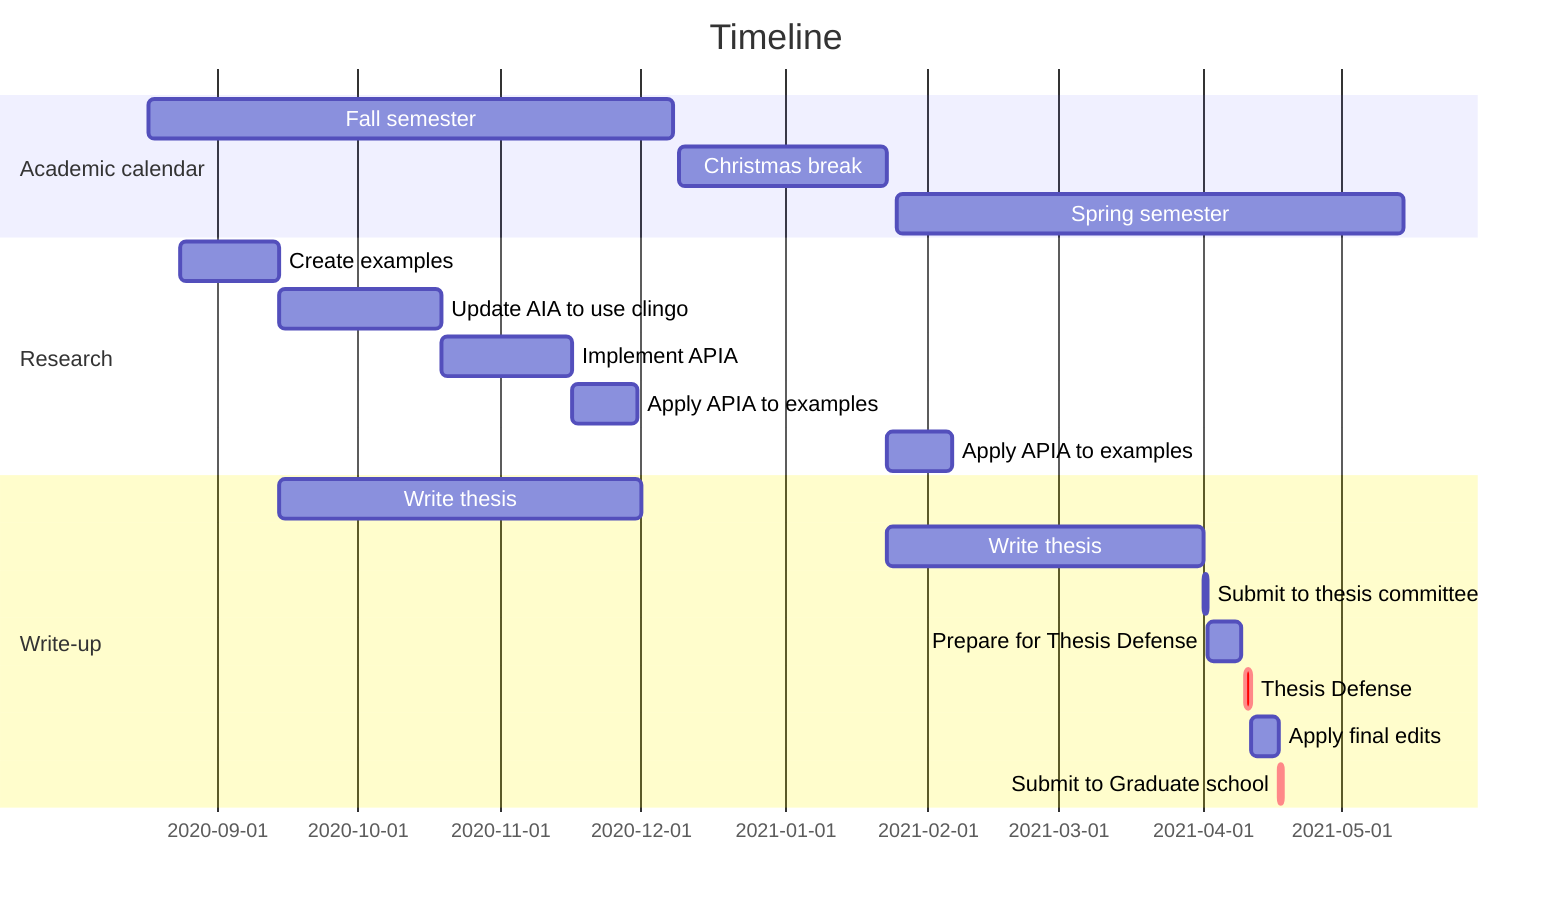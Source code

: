 gantt
	title	Timeline
	dateFormat	YYYY-MM-DD

	section Academic calendar
		Fall semester				: fall_semester, 2020-08-17, 2020-12-08
		Christmas break				: christmas_break, 2020-12-09, 2021-01-23
		%% J-term						: j_term, 2021-01-02, 2021-01-23
		Spring semester				: spring_semester, 2021-01-25, 2021-05-14

	section Research
		Create examples				: create_examples, 2020-08-24, 3w
		Update AIA to use clingo	: update_aia, after create_examples, 5w
		Implement APIA				: implement_aia_aopl, after update_aia, 4w
		Apply APIA to examples		: apply_aia_aopl, after implement_aia_aopl, 2w
		Apply APIA to examples		: apply_aia_aopl, after christmas_break, 2w

	section Write-up
		Write thesis				: thesis, after create_examples, 2020-12-01
		Write thesis				: thesis, after christmas_break, 2021-04-01
		Submit to thesis committee	: committee_submission, 2021-04-01, 1d
		Prepare for Thesis Defense	: after committee_submission, 7d
		Thesis Defense				: crit, defense, 2021-04-10, 1d
		Apply final edits			: after defense, 2021-04-17
		Submit to Graduate school	: crit, final_submission, 2021-04-17, 1d